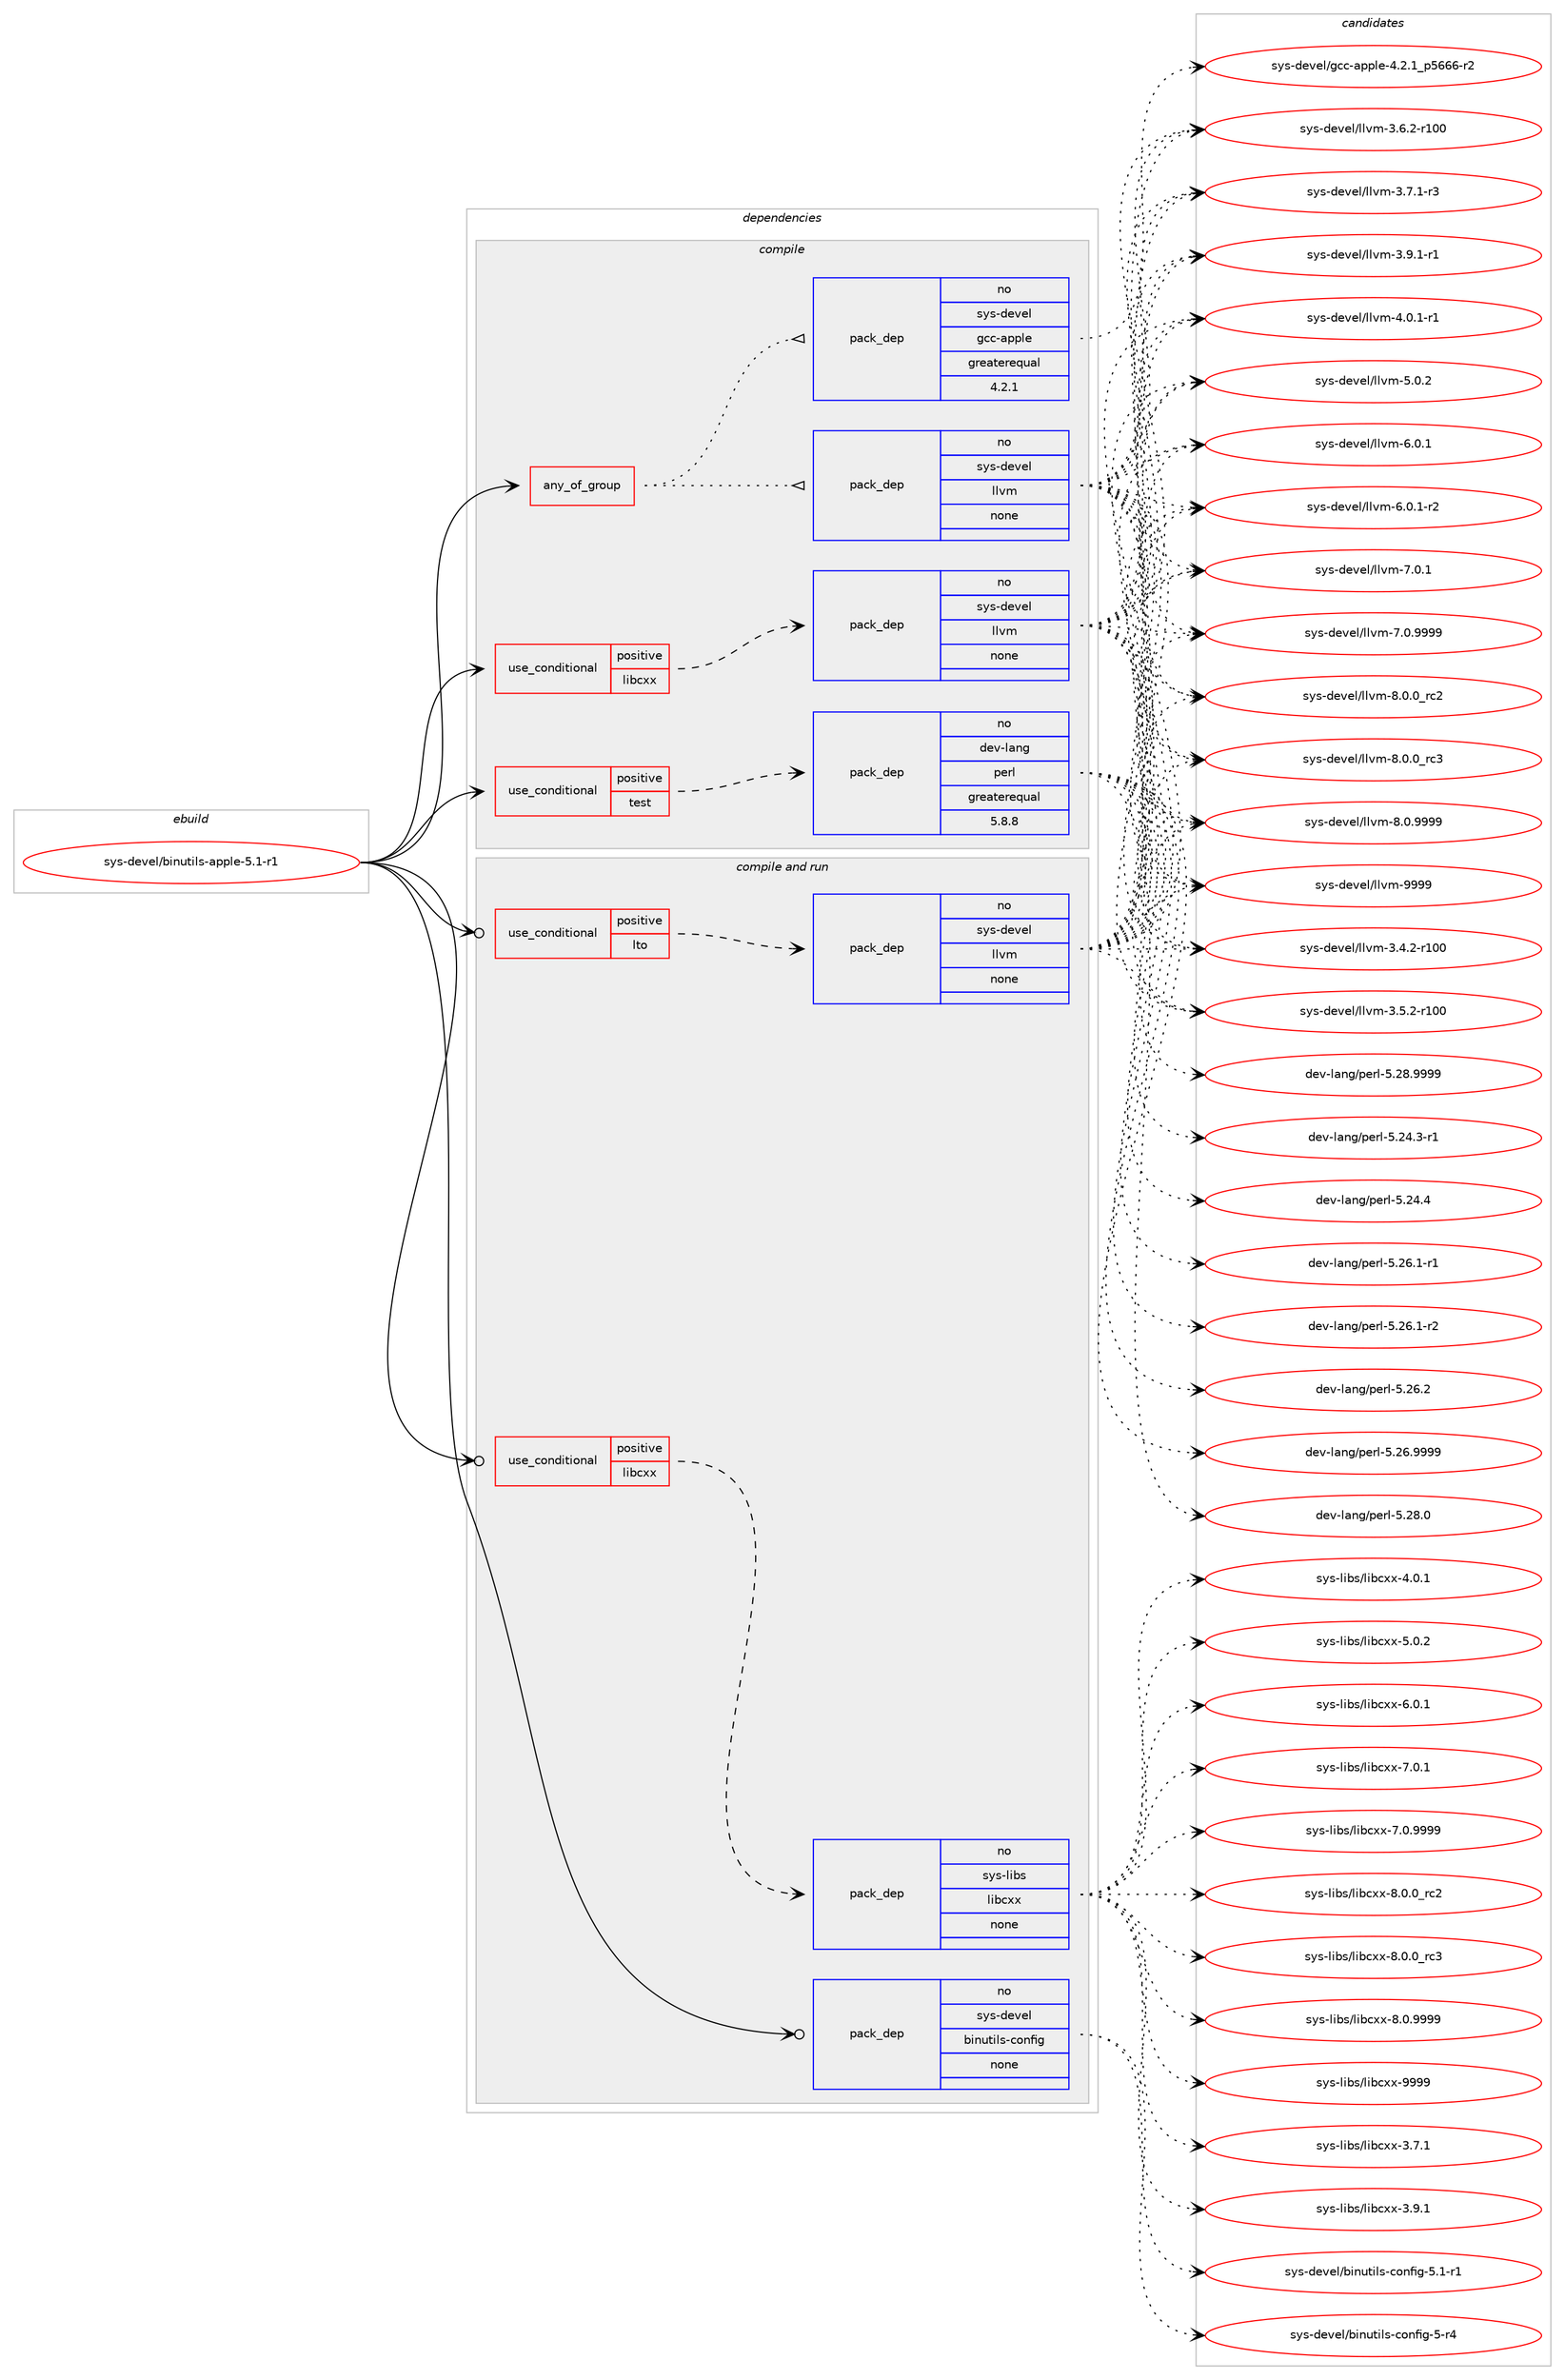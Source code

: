 digraph prolog {

# *************
# Graph options
# *************

newrank=true;
concentrate=true;
compound=true;
graph [rankdir=LR,fontname=Helvetica,fontsize=10,ranksep=1.5];#, ranksep=2.5, nodesep=0.2];
edge  [arrowhead=vee];
node  [fontname=Helvetica,fontsize=10];

# **********
# The ebuild
# **********

subgraph cluster_leftcol {
color=gray;
rank=same;
label=<<i>ebuild</i>>;
id [label="sys-devel/binutils-apple-5.1-r1", color=red, width=4, href="../sys-devel/binutils-apple-5.1-r1.svg"];
}

# ****************
# The dependencies
# ****************

subgraph cluster_midcol {
color=gray;
label=<<i>dependencies</i>>;
subgraph cluster_compile {
fillcolor="#eeeeee";
style=filled;
label=<<i>compile</i>>;
subgraph any27406 {
dependency1726532 [label=<<TABLE BORDER="0" CELLBORDER="1" CELLSPACING="0" CELLPADDING="4"><TR><TD CELLPADDING="10">any_of_group</TD></TR></TABLE>>, shape=none, color=red];subgraph pack1238918 {
dependency1726533 [label=<<TABLE BORDER="0" CELLBORDER="1" CELLSPACING="0" CELLPADDING="4" WIDTH="220"><TR><TD ROWSPAN="6" CELLPADDING="30">pack_dep</TD></TR><TR><TD WIDTH="110">no</TD></TR><TR><TD>sys-devel</TD></TR><TR><TD>gcc-apple</TD></TR><TR><TD>greaterequal</TD></TR><TR><TD>4.2.1</TD></TR></TABLE>>, shape=none, color=blue];
}
dependency1726532:e -> dependency1726533:w [weight=20,style="dotted",arrowhead="oinv"];
subgraph pack1238919 {
dependency1726534 [label=<<TABLE BORDER="0" CELLBORDER="1" CELLSPACING="0" CELLPADDING="4" WIDTH="220"><TR><TD ROWSPAN="6" CELLPADDING="30">pack_dep</TD></TR><TR><TD WIDTH="110">no</TD></TR><TR><TD>sys-devel</TD></TR><TR><TD>llvm</TD></TR><TR><TD>none</TD></TR><TR><TD></TD></TR></TABLE>>, shape=none, color=blue];
}
dependency1726532:e -> dependency1726534:w [weight=20,style="dotted",arrowhead="oinv"];
}
id:e -> dependency1726532:w [weight=20,style="solid",arrowhead="vee"];
subgraph cond459320 {
dependency1726535 [label=<<TABLE BORDER="0" CELLBORDER="1" CELLSPACING="0" CELLPADDING="4"><TR><TD ROWSPAN="3" CELLPADDING="10">use_conditional</TD></TR><TR><TD>positive</TD></TR><TR><TD>libcxx</TD></TR></TABLE>>, shape=none, color=red];
subgraph pack1238920 {
dependency1726536 [label=<<TABLE BORDER="0" CELLBORDER="1" CELLSPACING="0" CELLPADDING="4" WIDTH="220"><TR><TD ROWSPAN="6" CELLPADDING="30">pack_dep</TD></TR><TR><TD WIDTH="110">no</TD></TR><TR><TD>sys-devel</TD></TR><TR><TD>llvm</TD></TR><TR><TD>none</TD></TR><TR><TD></TD></TR></TABLE>>, shape=none, color=blue];
}
dependency1726535:e -> dependency1726536:w [weight=20,style="dashed",arrowhead="vee"];
}
id:e -> dependency1726535:w [weight=20,style="solid",arrowhead="vee"];
subgraph cond459321 {
dependency1726537 [label=<<TABLE BORDER="0" CELLBORDER="1" CELLSPACING="0" CELLPADDING="4"><TR><TD ROWSPAN="3" CELLPADDING="10">use_conditional</TD></TR><TR><TD>positive</TD></TR><TR><TD>test</TD></TR></TABLE>>, shape=none, color=red];
subgraph pack1238921 {
dependency1726538 [label=<<TABLE BORDER="0" CELLBORDER="1" CELLSPACING="0" CELLPADDING="4" WIDTH="220"><TR><TD ROWSPAN="6" CELLPADDING="30">pack_dep</TD></TR><TR><TD WIDTH="110">no</TD></TR><TR><TD>dev-lang</TD></TR><TR><TD>perl</TD></TR><TR><TD>greaterequal</TD></TR><TR><TD>5.8.8</TD></TR></TABLE>>, shape=none, color=blue];
}
dependency1726537:e -> dependency1726538:w [weight=20,style="dashed",arrowhead="vee"];
}
id:e -> dependency1726537:w [weight=20,style="solid",arrowhead="vee"];
}
subgraph cluster_compileandrun {
fillcolor="#eeeeee";
style=filled;
label=<<i>compile and run</i>>;
subgraph cond459322 {
dependency1726539 [label=<<TABLE BORDER="0" CELLBORDER="1" CELLSPACING="0" CELLPADDING="4"><TR><TD ROWSPAN="3" CELLPADDING="10">use_conditional</TD></TR><TR><TD>positive</TD></TR><TR><TD>libcxx</TD></TR></TABLE>>, shape=none, color=red];
subgraph pack1238922 {
dependency1726540 [label=<<TABLE BORDER="0" CELLBORDER="1" CELLSPACING="0" CELLPADDING="4" WIDTH="220"><TR><TD ROWSPAN="6" CELLPADDING="30">pack_dep</TD></TR><TR><TD WIDTH="110">no</TD></TR><TR><TD>sys-libs</TD></TR><TR><TD>libcxx</TD></TR><TR><TD>none</TD></TR><TR><TD></TD></TR></TABLE>>, shape=none, color=blue];
}
dependency1726539:e -> dependency1726540:w [weight=20,style="dashed",arrowhead="vee"];
}
id:e -> dependency1726539:w [weight=20,style="solid",arrowhead="odotvee"];
subgraph cond459323 {
dependency1726541 [label=<<TABLE BORDER="0" CELLBORDER="1" CELLSPACING="0" CELLPADDING="4"><TR><TD ROWSPAN="3" CELLPADDING="10">use_conditional</TD></TR><TR><TD>positive</TD></TR><TR><TD>lto</TD></TR></TABLE>>, shape=none, color=red];
subgraph pack1238923 {
dependency1726542 [label=<<TABLE BORDER="0" CELLBORDER="1" CELLSPACING="0" CELLPADDING="4" WIDTH="220"><TR><TD ROWSPAN="6" CELLPADDING="30">pack_dep</TD></TR><TR><TD WIDTH="110">no</TD></TR><TR><TD>sys-devel</TD></TR><TR><TD>llvm</TD></TR><TR><TD>none</TD></TR><TR><TD></TD></TR></TABLE>>, shape=none, color=blue];
}
dependency1726541:e -> dependency1726542:w [weight=20,style="dashed",arrowhead="vee"];
}
id:e -> dependency1726541:w [weight=20,style="solid",arrowhead="odotvee"];
subgraph pack1238924 {
dependency1726543 [label=<<TABLE BORDER="0" CELLBORDER="1" CELLSPACING="0" CELLPADDING="4" WIDTH="220"><TR><TD ROWSPAN="6" CELLPADDING="30">pack_dep</TD></TR><TR><TD WIDTH="110">no</TD></TR><TR><TD>sys-devel</TD></TR><TR><TD>binutils-config</TD></TR><TR><TD>none</TD></TR><TR><TD></TD></TR></TABLE>>, shape=none, color=blue];
}
id:e -> dependency1726543:w [weight=20,style="solid",arrowhead="odotvee"];
}
subgraph cluster_run {
fillcolor="#eeeeee";
style=filled;
label=<<i>run</i>>;
}
}

# **************
# The candidates
# **************

subgraph cluster_choices {
rank=same;
color=gray;
label=<<i>candidates</i>>;

subgraph choice1238918 {
color=black;
nodesep=1;
choice11512111545100101118101108471039999459711211210810145524650464995112535454544511450 [label="sys-devel/gcc-apple-4.2.1_p5666-r2", color=red, width=4,href="../sys-devel/gcc-apple-4.2.1_p5666-r2.svg"];
dependency1726533:e -> choice11512111545100101118101108471039999459711211210810145524650464995112535454544511450:w [style=dotted,weight="100"];
}
subgraph choice1238919 {
color=black;
nodesep=1;
choice115121115451001011181011084710810811810945514652465045114494848 [label="sys-devel/llvm-3.4.2-r100", color=red, width=4,href="../sys-devel/llvm-3.4.2-r100.svg"];
choice115121115451001011181011084710810811810945514653465045114494848 [label="sys-devel/llvm-3.5.2-r100", color=red, width=4,href="../sys-devel/llvm-3.5.2-r100.svg"];
choice115121115451001011181011084710810811810945514654465045114494848 [label="sys-devel/llvm-3.6.2-r100", color=red, width=4,href="../sys-devel/llvm-3.6.2-r100.svg"];
choice11512111545100101118101108471081081181094551465546494511451 [label="sys-devel/llvm-3.7.1-r3", color=red, width=4,href="../sys-devel/llvm-3.7.1-r3.svg"];
choice11512111545100101118101108471081081181094551465746494511449 [label="sys-devel/llvm-3.9.1-r1", color=red, width=4,href="../sys-devel/llvm-3.9.1-r1.svg"];
choice11512111545100101118101108471081081181094552464846494511449 [label="sys-devel/llvm-4.0.1-r1", color=red, width=4,href="../sys-devel/llvm-4.0.1-r1.svg"];
choice1151211154510010111810110847108108118109455346484650 [label="sys-devel/llvm-5.0.2", color=red, width=4,href="../sys-devel/llvm-5.0.2.svg"];
choice1151211154510010111810110847108108118109455446484649 [label="sys-devel/llvm-6.0.1", color=red, width=4,href="../sys-devel/llvm-6.0.1.svg"];
choice11512111545100101118101108471081081181094554464846494511450 [label="sys-devel/llvm-6.0.1-r2", color=red, width=4,href="../sys-devel/llvm-6.0.1-r2.svg"];
choice1151211154510010111810110847108108118109455546484649 [label="sys-devel/llvm-7.0.1", color=red, width=4,href="../sys-devel/llvm-7.0.1.svg"];
choice1151211154510010111810110847108108118109455546484657575757 [label="sys-devel/llvm-7.0.9999", color=red, width=4,href="../sys-devel/llvm-7.0.9999.svg"];
choice1151211154510010111810110847108108118109455646484648951149950 [label="sys-devel/llvm-8.0.0_rc2", color=red, width=4,href="../sys-devel/llvm-8.0.0_rc2.svg"];
choice1151211154510010111810110847108108118109455646484648951149951 [label="sys-devel/llvm-8.0.0_rc3", color=red, width=4,href="../sys-devel/llvm-8.0.0_rc3.svg"];
choice1151211154510010111810110847108108118109455646484657575757 [label="sys-devel/llvm-8.0.9999", color=red, width=4,href="../sys-devel/llvm-8.0.9999.svg"];
choice11512111545100101118101108471081081181094557575757 [label="sys-devel/llvm-9999", color=red, width=4,href="../sys-devel/llvm-9999.svg"];
dependency1726534:e -> choice115121115451001011181011084710810811810945514652465045114494848:w [style=dotted,weight="100"];
dependency1726534:e -> choice115121115451001011181011084710810811810945514653465045114494848:w [style=dotted,weight="100"];
dependency1726534:e -> choice115121115451001011181011084710810811810945514654465045114494848:w [style=dotted,weight="100"];
dependency1726534:e -> choice11512111545100101118101108471081081181094551465546494511451:w [style=dotted,weight="100"];
dependency1726534:e -> choice11512111545100101118101108471081081181094551465746494511449:w [style=dotted,weight="100"];
dependency1726534:e -> choice11512111545100101118101108471081081181094552464846494511449:w [style=dotted,weight="100"];
dependency1726534:e -> choice1151211154510010111810110847108108118109455346484650:w [style=dotted,weight="100"];
dependency1726534:e -> choice1151211154510010111810110847108108118109455446484649:w [style=dotted,weight="100"];
dependency1726534:e -> choice11512111545100101118101108471081081181094554464846494511450:w [style=dotted,weight="100"];
dependency1726534:e -> choice1151211154510010111810110847108108118109455546484649:w [style=dotted,weight="100"];
dependency1726534:e -> choice1151211154510010111810110847108108118109455546484657575757:w [style=dotted,weight="100"];
dependency1726534:e -> choice1151211154510010111810110847108108118109455646484648951149950:w [style=dotted,weight="100"];
dependency1726534:e -> choice1151211154510010111810110847108108118109455646484648951149951:w [style=dotted,weight="100"];
dependency1726534:e -> choice1151211154510010111810110847108108118109455646484657575757:w [style=dotted,weight="100"];
dependency1726534:e -> choice11512111545100101118101108471081081181094557575757:w [style=dotted,weight="100"];
}
subgraph choice1238920 {
color=black;
nodesep=1;
choice115121115451001011181011084710810811810945514652465045114494848 [label="sys-devel/llvm-3.4.2-r100", color=red, width=4,href="../sys-devel/llvm-3.4.2-r100.svg"];
choice115121115451001011181011084710810811810945514653465045114494848 [label="sys-devel/llvm-3.5.2-r100", color=red, width=4,href="../sys-devel/llvm-3.5.2-r100.svg"];
choice115121115451001011181011084710810811810945514654465045114494848 [label="sys-devel/llvm-3.6.2-r100", color=red, width=4,href="../sys-devel/llvm-3.6.2-r100.svg"];
choice11512111545100101118101108471081081181094551465546494511451 [label="sys-devel/llvm-3.7.1-r3", color=red, width=4,href="../sys-devel/llvm-3.7.1-r3.svg"];
choice11512111545100101118101108471081081181094551465746494511449 [label="sys-devel/llvm-3.9.1-r1", color=red, width=4,href="../sys-devel/llvm-3.9.1-r1.svg"];
choice11512111545100101118101108471081081181094552464846494511449 [label="sys-devel/llvm-4.0.1-r1", color=red, width=4,href="../sys-devel/llvm-4.0.1-r1.svg"];
choice1151211154510010111810110847108108118109455346484650 [label="sys-devel/llvm-5.0.2", color=red, width=4,href="../sys-devel/llvm-5.0.2.svg"];
choice1151211154510010111810110847108108118109455446484649 [label="sys-devel/llvm-6.0.1", color=red, width=4,href="../sys-devel/llvm-6.0.1.svg"];
choice11512111545100101118101108471081081181094554464846494511450 [label="sys-devel/llvm-6.0.1-r2", color=red, width=4,href="../sys-devel/llvm-6.0.1-r2.svg"];
choice1151211154510010111810110847108108118109455546484649 [label="sys-devel/llvm-7.0.1", color=red, width=4,href="../sys-devel/llvm-7.0.1.svg"];
choice1151211154510010111810110847108108118109455546484657575757 [label="sys-devel/llvm-7.0.9999", color=red, width=4,href="../sys-devel/llvm-7.0.9999.svg"];
choice1151211154510010111810110847108108118109455646484648951149950 [label="sys-devel/llvm-8.0.0_rc2", color=red, width=4,href="../sys-devel/llvm-8.0.0_rc2.svg"];
choice1151211154510010111810110847108108118109455646484648951149951 [label="sys-devel/llvm-8.0.0_rc3", color=red, width=4,href="../sys-devel/llvm-8.0.0_rc3.svg"];
choice1151211154510010111810110847108108118109455646484657575757 [label="sys-devel/llvm-8.0.9999", color=red, width=4,href="../sys-devel/llvm-8.0.9999.svg"];
choice11512111545100101118101108471081081181094557575757 [label="sys-devel/llvm-9999", color=red, width=4,href="../sys-devel/llvm-9999.svg"];
dependency1726536:e -> choice115121115451001011181011084710810811810945514652465045114494848:w [style=dotted,weight="100"];
dependency1726536:e -> choice115121115451001011181011084710810811810945514653465045114494848:w [style=dotted,weight="100"];
dependency1726536:e -> choice115121115451001011181011084710810811810945514654465045114494848:w [style=dotted,weight="100"];
dependency1726536:e -> choice11512111545100101118101108471081081181094551465546494511451:w [style=dotted,weight="100"];
dependency1726536:e -> choice11512111545100101118101108471081081181094551465746494511449:w [style=dotted,weight="100"];
dependency1726536:e -> choice11512111545100101118101108471081081181094552464846494511449:w [style=dotted,weight="100"];
dependency1726536:e -> choice1151211154510010111810110847108108118109455346484650:w [style=dotted,weight="100"];
dependency1726536:e -> choice1151211154510010111810110847108108118109455446484649:w [style=dotted,weight="100"];
dependency1726536:e -> choice11512111545100101118101108471081081181094554464846494511450:w [style=dotted,weight="100"];
dependency1726536:e -> choice1151211154510010111810110847108108118109455546484649:w [style=dotted,weight="100"];
dependency1726536:e -> choice1151211154510010111810110847108108118109455546484657575757:w [style=dotted,weight="100"];
dependency1726536:e -> choice1151211154510010111810110847108108118109455646484648951149950:w [style=dotted,weight="100"];
dependency1726536:e -> choice1151211154510010111810110847108108118109455646484648951149951:w [style=dotted,weight="100"];
dependency1726536:e -> choice1151211154510010111810110847108108118109455646484657575757:w [style=dotted,weight="100"];
dependency1726536:e -> choice11512111545100101118101108471081081181094557575757:w [style=dotted,weight="100"];
}
subgraph choice1238921 {
color=black;
nodesep=1;
choice100101118451089711010347112101114108455346505246514511449 [label="dev-lang/perl-5.24.3-r1", color=red, width=4,href="../dev-lang/perl-5.24.3-r1.svg"];
choice10010111845108971101034711210111410845534650524652 [label="dev-lang/perl-5.24.4", color=red, width=4,href="../dev-lang/perl-5.24.4.svg"];
choice100101118451089711010347112101114108455346505446494511449 [label="dev-lang/perl-5.26.1-r1", color=red, width=4,href="../dev-lang/perl-5.26.1-r1.svg"];
choice100101118451089711010347112101114108455346505446494511450 [label="dev-lang/perl-5.26.1-r2", color=red, width=4,href="../dev-lang/perl-5.26.1-r2.svg"];
choice10010111845108971101034711210111410845534650544650 [label="dev-lang/perl-5.26.2", color=red, width=4,href="../dev-lang/perl-5.26.2.svg"];
choice10010111845108971101034711210111410845534650544657575757 [label="dev-lang/perl-5.26.9999", color=red, width=4,href="../dev-lang/perl-5.26.9999.svg"];
choice10010111845108971101034711210111410845534650564648 [label="dev-lang/perl-5.28.0", color=red, width=4,href="../dev-lang/perl-5.28.0.svg"];
choice10010111845108971101034711210111410845534650564657575757 [label="dev-lang/perl-5.28.9999", color=red, width=4,href="../dev-lang/perl-5.28.9999.svg"];
dependency1726538:e -> choice100101118451089711010347112101114108455346505246514511449:w [style=dotted,weight="100"];
dependency1726538:e -> choice10010111845108971101034711210111410845534650524652:w [style=dotted,weight="100"];
dependency1726538:e -> choice100101118451089711010347112101114108455346505446494511449:w [style=dotted,weight="100"];
dependency1726538:e -> choice100101118451089711010347112101114108455346505446494511450:w [style=dotted,weight="100"];
dependency1726538:e -> choice10010111845108971101034711210111410845534650544650:w [style=dotted,weight="100"];
dependency1726538:e -> choice10010111845108971101034711210111410845534650544657575757:w [style=dotted,weight="100"];
dependency1726538:e -> choice10010111845108971101034711210111410845534650564648:w [style=dotted,weight="100"];
dependency1726538:e -> choice10010111845108971101034711210111410845534650564657575757:w [style=dotted,weight="100"];
}
subgraph choice1238922 {
color=black;
nodesep=1;
choice1151211154510810598115471081059899120120455146554649 [label="sys-libs/libcxx-3.7.1", color=red, width=4,href="../sys-libs/libcxx-3.7.1.svg"];
choice1151211154510810598115471081059899120120455146574649 [label="sys-libs/libcxx-3.9.1", color=red, width=4,href="../sys-libs/libcxx-3.9.1.svg"];
choice1151211154510810598115471081059899120120455246484649 [label="sys-libs/libcxx-4.0.1", color=red, width=4,href="../sys-libs/libcxx-4.0.1.svg"];
choice1151211154510810598115471081059899120120455346484650 [label="sys-libs/libcxx-5.0.2", color=red, width=4,href="../sys-libs/libcxx-5.0.2.svg"];
choice1151211154510810598115471081059899120120455446484649 [label="sys-libs/libcxx-6.0.1", color=red, width=4,href="../sys-libs/libcxx-6.0.1.svg"];
choice1151211154510810598115471081059899120120455546484649 [label="sys-libs/libcxx-7.0.1", color=red, width=4,href="../sys-libs/libcxx-7.0.1.svg"];
choice1151211154510810598115471081059899120120455546484657575757 [label="sys-libs/libcxx-7.0.9999", color=red, width=4,href="../sys-libs/libcxx-7.0.9999.svg"];
choice1151211154510810598115471081059899120120455646484648951149950 [label="sys-libs/libcxx-8.0.0_rc2", color=red, width=4,href="../sys-libs/libcxx-8.0.0_rc2.svg"];
choice1151211154510810598115471081059899120120455646484648951149951 [label="sys-libs/libcxx-8.0.0_rc3", color=red, width=4,href="../sys-libs/libcxx-8.0.0_rc3.svg"];
choice1151211154510810598115471081059899120120455646484657575757 [label="sys-libs/libcxx-8.0.9999", color=red, width=4,href="../sys-libs/libcxx-8.0.9999.svg"];
choice11512111545108105981154710810598991201204557575757 [label="sys-libs/libcxx-9999", color=red, width=4,href="../sys-libs/libcxx-9999.svg"];
dependency1726540:e -> choice1151211154510810598115471081059899120120455146554649:w [style=dotted,weight="100"];
dependency1726540:e -> choice1151211154510810598115471081059899120120455146574649:w [style=dotted,weight="100"];
dependency1726540:e -> choice1151211154510810598115471081059899120120455246484649:w [style=dotted,weight="100"];
dependency1726540:e -> choice1151211154510810598115471081059899120120455346484650:w [style=dotted,weight="100"];
dependency1726540:e -> choice1151211154510810598115471081059899120120455446484649:w [style=dotted,weight="100"];
dependency1726540:e -> choice1151211154510810598115471081059899120120455546484649:w [style=dotted,weight="100"];
dependency1726540:e -> choice1151211154510810598115471081059899120120455546484657575757:w [style=dotted,weight="100"];
dependency1726540:e -> choice1151211154510810598115471081059899120120455646484648951149950:w [style=dotted,weight="100"];
dependency1726540:e -> choice1151211154510810598115471081059899120120455646484648951149951:w [style=dotted,weight="100"];
dependency1726540:e -> choice1151211154510810598115471081059899120120455646484657575757:w [style=dotted,weight="100"];
dependency1726540:e -> choice11512111545108105981154710810598991201204557575757:w [style=dotted,weight="100"];
}
subgraph choice1238923 {
color=black;
nodesep=1;
choice115121115451001011181011084710810811810945514652465045114494848 [label="sys-devel/llvm-3.4.2-r100", color=red, width=4,href="../sys-devel/llvm-3.4.2-r100.svg"];
choice115121115451001011181011084710810811810945514653465045114494848 [label="sys-devel/llvm-3.5.2-r100", color=red, width=4,href="../sys-devel/llvm-3.5.2-r100.svg"];
choice115121115451001011181011084710810811810945514654465045114494848 [label="sys-devel/llvm-3.6.2-r100", color=red, width=4,href="../sys-devel/llvm-3.6.2-r100.svg"];
choice11512111545100101118101108471081081181094551465546494511451 [label="sys-devel/llvm-3.7.1-r3", color=red, width=4,href="../sys-devel/llvm-3.7.1-r3.svg"];
choice11512111545100101118101108471081081181094551465746494511449 [label="sys-devel/llvm-3.9.1-r1", color=red, width=4,href="../sys-devel/llvm-3.9.1-r1.svg"];
choice11512111545100101118101108471081081181094552464846494511449 [label="sys-devel/llvm-4.0.1-r1", color=red, width=4,href="../sys-devel/llvm-4.0.1-r1.svg"];
choice1151211154510010111810110847108108118109455346484650 [label="sys-devel/llvm-5.0.2", color=red, width=4,href="../sys-devel/llvm-5.0.2.svg"];
choice1151211154510010111810110847108108118109455446484649 [label="sys-devel/llvm-6.0.1", color=red, width=4,href="../sys-devel/llvm-6.0.1.svg"];
choice11512111545100101118101108471081081181094554464846494511450 [label="sys-devel/llvm-6.0.1-r2", color=red, width=4,href="../sys-devel/llvm-6.0.1-r2.svg"];
choice1151211154510010111810110847108108118109455546484649 [label="sys-devel/llvm-7.0.1", color=red, width=4,href="../sys-devel/llvm-7.0.1.svg"];
choice1151211154510010111810110847108108118109455546484657575757 [label="sys-devel/llvm-7.0.9999", color=red, width=4,href="../sys-devel/llvm-7.0.9999.svg"];
choice1151211154510010111810110847108108118109455646484648951149950 [label="sys-devel/llvm-8.0.0_rc2", color=red, width=4,href="../sys-devel/llvm-8.0.0_rc2.svg"];
choice1151211154510010111810110847108108118109455646484648951149951 [label="sys-devel/llvm-8.0.0_rc3", color=red, width=4,href="../sys-devel/llvm-8.0.0_rc3.svg"];
choice1151211154510010111810110847108108118109455646484657575757 [label="sys-devel/llvm-8.0.9999", color=red, width=4,href="../sys-devel/llvm-8.0.9999.svg"];
choice11512111545100101118101108471081081181094557575757 [label="sys-devel/llvm-9999", color=red, width=4,href="../sys-devel/llvm-9999.svg"];
dependency1726542:e -> choice115121115451001011181011084710810811810945514652465045114494848:w [style=dotted,weight="100"];
dependency1726542:e -> choice115121115451001011181011084710810811810945514653465045114494848:w [style=dotted,weight="100"];
dependency1726542:e -> choice115121115451001011181011084710810811810945514654465045114494848:w [style=dotted,weight="100"];
dependency1726542:e -> choice11512111545100101118101108471081081181094551465546494511451:w [style=dotted,weight="100"];
dependency1726542:e -> choice11512111545100101118101108471081081181094551465746494511449:w [style=dotted,weight="100"];
dependency1726542:e -> choice11512111545100101118101108471081081181094552464846494511449:w [style=dotted,weight="100"];
dependency1726542:e -> choice1151211154510010111810110847108108118109455346484650:w [style=dotted,weight="100"];
dependency1726542:e -> choice1151211154510010111810110847108108118109455446484649:w [style=dotted,weight="100"];
dependency1726542:e -> choice11512111545100101118101108471081081181094554464846494511450:w [style=dotted,weight="100"];
dependency1726542:e -> choice1151211154510010111810110847108108118109455546484649:w [style=dotted,weight="100"];
dependency1726542:e -> choice1151211154510010111810110847108108118109455546484657575757:w [style=dotted,weight="100"];
dependency1726542:e -> choice1151211154510010111810110847108108118109455646484648951149950:w [style=dotted,weight="100"];
dependency1726542:e -> choice1151211154510010111810110847108108118109455646484648951149951:w [style=dotted,weight="100"];
dependency1726542:e -> choice1151211154510010111810110847108108118109455646484657575757:w [style=dotted,weight="100"];
dependency1726542:e -> choice11512111545100101118101108471081081181094557575757:w [style=dotted,weight="100"];
}
subgraph choice1238924 {
color=black;
nodesep=1;
choice115121115451001011181011084798105110117116105108115459911111010210510345534511452 [label="sys-devel/binutils-config-5-r4", color=red, width=4,href="../sys-devel/binutils-config-5-r4.svg"];
choice1151211154510010111810110847981051101171161051081154599111110102105103455346494511449 [label="sys-devel/binutils-config-5.1-r1", color=red, width=4,href="../sys-devel/binutils-config-5.1-r1.svg"];
dependency1726543:e -> choice115121115451001011181011084798105110117116105108115459911111010210510345534511452:w [style=dotted,weight="100"];
dependency1726543:e -> choice1151211154510010111810110847981051101171161051081154599111110102105103455346494511449:w [style=dotted,weight="100"];
}
}

}
